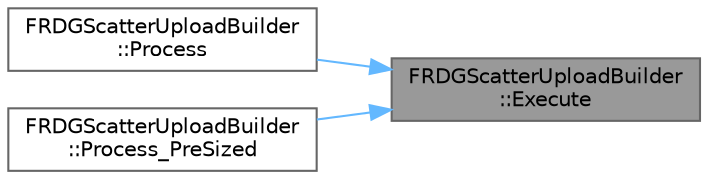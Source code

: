 digraph "FRDGScatterUploadBuilder::Execute"
{
 // INTERACTIVE_SVG=YES
 // LATEX_PDF_SIZE
  bgcolor="transparent";
  edge [fontname=Helvetica,fontsize=10,labelfontname=Helvetica,labelfontsize=10];
  node [fontname=Helvetica,fontsize=10,shape=box,height=0.2,width=0.4];
  rankdir="RL";
  Node1 [id="Node000001",label="FRDGScatterUploadBuilder\l::Execute",height=0.2,width=0.4,color="gray40", fillcolor="grey60", style="filled", fontcolor="black",tooltip=" "];
  Node1 -> Node2 [id="edge1_Node000001_Node000002",dir="back",color="steelblue1",style="solid",tooltip=" "];
  Node2 [id="Node000002",label="FRDGScatterUploadBuilder\l::Process",height=0.2,width=0.4,color="grey40", fillcolor="white", style="filled",URL="$dd/d50/classFRDGScatterUploadBuilder.html#a94ce0e5f1d4c8f7aab0d251105b57ccf",tooltip=" "];
  Node1 -> Node3 [id="edge2_Node000001_Node000003",dir="back",color="steelblue1",style="solid",tooltip=" "];
  Node3 [id="Node000003",label="FRDGScatterUploadBuilder\l::Process_PreSized",height=0.2,width=0.4,color="grey40", fillcolor="white", style="filled",URL="$dd/d50/classFRDGScatterUploadBuilder.html#aa65ca3669a932d65211de051a05dfb3d",tooltip=" "];
}
